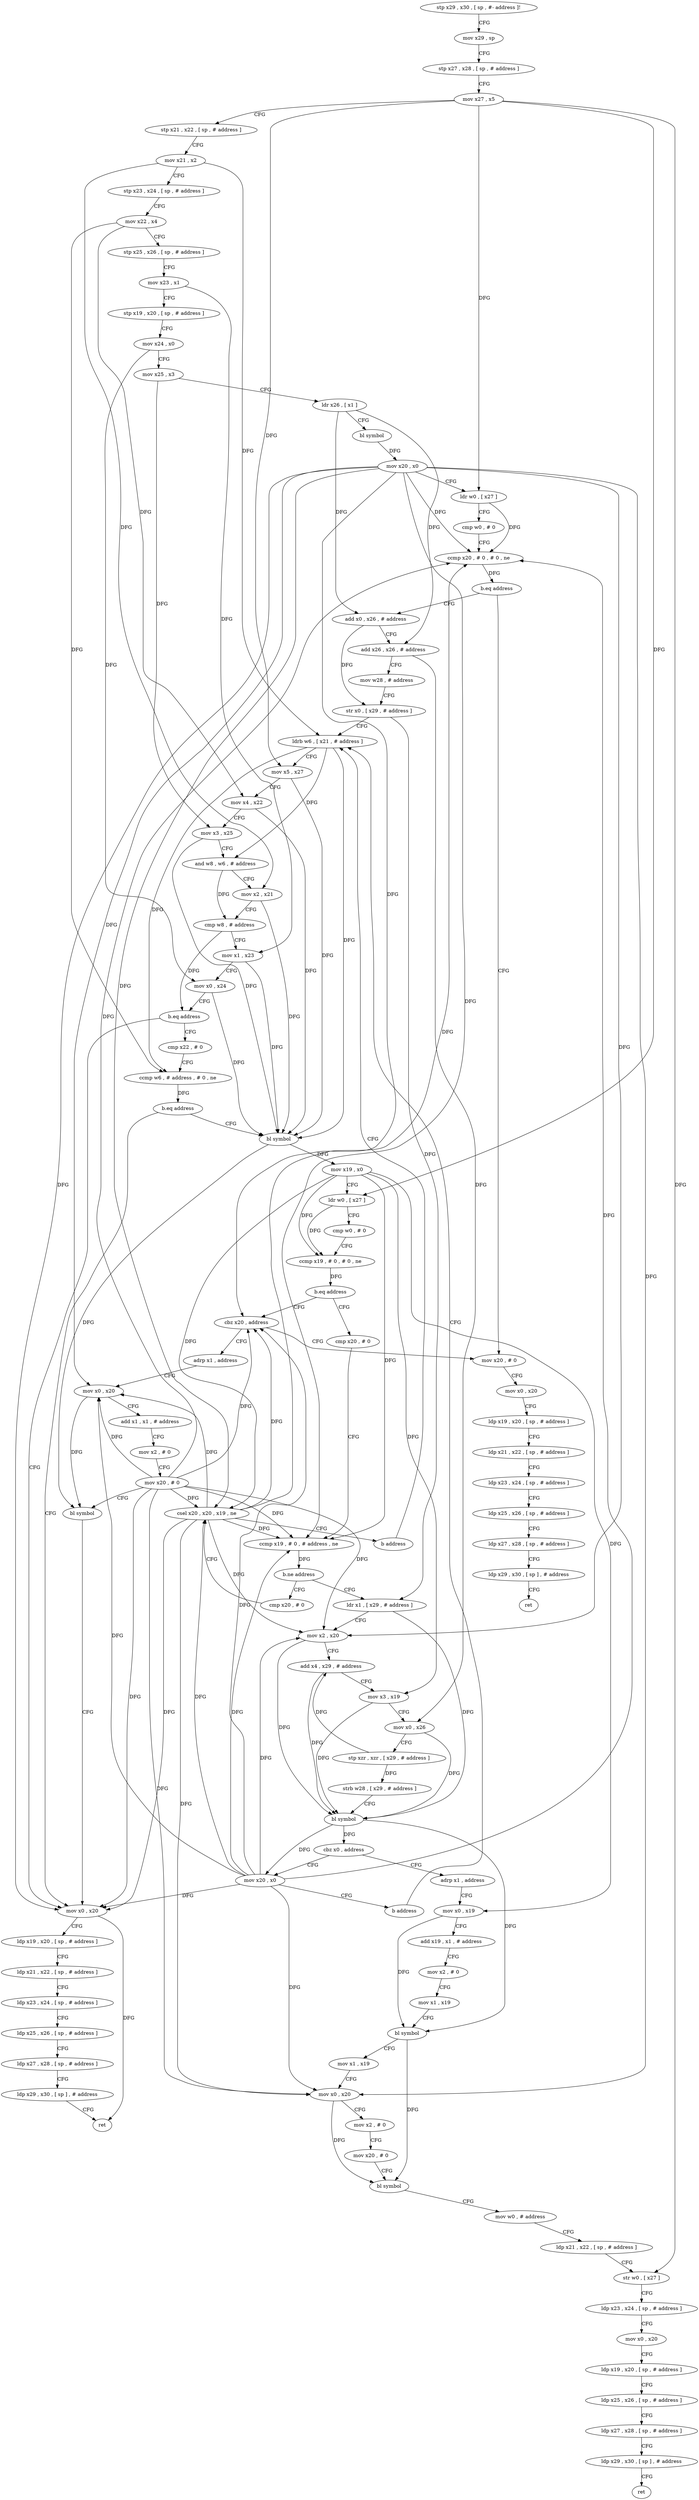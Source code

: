 digraph "func" {
"4363392" [label = "stp x29 , x30 , [ sp , #- address ]!" ]
"4363396" [label = "mov x29 , sp" ]
"4363400" [label = "stp x27 , x28 , [ sp , # address ]" ]
"4363404" [label = "mov x27 , x5" ]
"4363408" [label = "stp x21 , x22 , [ sp , # address ]" ]
"4363412" [label = "mov x21 , x2" ]
"4363416" [label = "stp x23 , x24 , [ sp , # address ]" ]
"4363420" [label = "mov x22 , x4" ]
"4363424" [label = "stp x25 , x26 , [ sp , # address ]" ]
"4363428" [label = "mov x23 , x1" ]
"4363432" [label = "stp x19 , x20 , [ sp , # address ]" ]
"4363436" [label = "mov x24 , x0" ]
"4363440" [label = "mov x25 , x3" ]
"4363444" [label = "ldr x26 , [ x1 ]" ]
"4363448" [label = "bl symbol" ]
"4363452" [label = "mov x20 , x0" ]
"4363456" [label = "ldr w0 , [ x27 ]" ]
"4363460" [label = "cmp w0 , # 0" ]
"4363464" [label = "ccmp x20 , # 0 , # 0 , ne" ]
"4363468" [label = "b.eq address" ]
"4363700" [label = "mov x20 , # 0" ]
"4363472" [label = "add x0 , x26 , # address" ]
"4363704" [label = "mov x0 , x20" ]
"4363708" [label = "ldp x19 , x20 , [ sp , # address ]" ]
"4363712" [label = "ldp x21 , x22 , [ sp , # address ]" ]
"4363716" [label = "ldp x23 , x24 , [ sp , # address ]" ]
"4363720" [label = "ldp x25 , x26 , [ sp , # address ]" ]
"4363724" [label = "ldp x27 , x28 , [ sp , # address ]" ]
"4363728" [label = "ldp x29 , x30 , [ sp ] , # address" ]
"4363732" [label = "ret" ]
"4363476" [label = "add x26 , x26 , # address" ]
"4363480" [label = "mov w28 , # address" ]
"4363484" [label = "str x0 , [ x29 , # address ]" ]
"4363488" [label = "ldrb w6 , [ x21 , # address ]" ]
"4363668" [label = "mov x0 , x20" ]
"4363672" [label = "ldp x19 , x20 , [ sp , # address ]" ]
"4363676" [label = "ldp x21 , x22 , [ sp , # address ]" ]
"4363680" [label = "ldp x23 , x24 , [ sp , # address ]" ]
"4363684" [label = "ldp x25 , x26 , [ sp , # address ]" ]
"4363688" [label = "ldp x27 , x28 , [ sp , # address ]" ]
"4363692" [label = "ldp x29 , x30 , [ sp ] , # address" ]
"4363696" [label = "ret" ]
"4363528" [label = "cmp x22 , # 0" ]
"4363532" [label = "ccmp w6 , # address , # 0 , ne" ]
"4363536" [label = "b.eq address" ]
"4363540" [label = "bl symbol" ]
"4363544" [label = "mov x19 , x0" ]
"4363548" [label = "ldr w0 , [ x27 ]" ]
"4363552" [label = "cmp w0 , # 0" ]
"4363556" [label = "ccmp x19 , # 0 , # 0 , ne" ]
"4363560" [label = "b.eq address" ]
"4363640" [label = "cbz x20 , address" ]
"4363564" [label = "cmp x20 , # 0" ]
"4363644" [label = "adrp x1 , address" ]
"4363568" [label = "ccmp x19 , # 0 , # address , ne" ]
"4363572" [label = "b.ne address" ]
"4363592" [label = "ldr x1 , [ x29 , # address ]" ]
"4363576" [label = "cmp x20 , # 0" ]
"4363648" [label = "mov x0 , x20" ]
"4363652" [label = "add x1 , x1 , # address" ]
"4363656" [label = "mov x2 , # 0" ]
"4363660" [label = "mov x20 , # 0" ]
"4363664" [label = "bl symbol" ]
"4363596" [label = "mov x2 , x20" ]
"4363600" [label = "add x4 , x29 , # address" ]
"4363604" [label = "mov x3 , x19" ]
"4363608" [label = "mov x0 , x26" ]
"4363612" [label = "stp xzr , xzr , [ x29 , # address ]" ]
"4363616" [label = "strb w28 , [ x29 , # address ]" ]
"4363620" [label = "bl symbol" ]
"4363624" [label = "cbz x0 , address" ]
"4363736" [label = "adrp x1 , address" ]
"4363628" [label = "mov x20 , x0" ]
"4363580" [label = "csel x20 , x20 , x19 , ne" ]
"4363584" [label = "b address" ]
"4363740" [label = "mov x0 , x19" ]
"4363744" [label = "add x19 , x1 , # address" ]
"4363748" [label = "mov x2 , # 0" ]
"4363752" [label = "mov x1 , x19" ]
"4363756" [label = "bl symbol" ]
"4363760" [label = "mov x1 , x19" ]
"4363764" [label = "mov x0 , x20" ]
"4363768" [label = "mov x2 , # 0" ]
"4363772" [label = "mov x20 , # 0" ]
"4363776" [label = "bl symbol" ]
"4363780" [label = "mov w0 , # address" ]
"4363784" [label = "ldp x21 , x22 , [ sp , # address ]" ]
"4363788" [label = "str w0 , [ x27 ]" ]
"4363792" [label = "ldp x23 , x24 , [ sp , # address ]" ]
"4363796" [label = "mov x0 , x20" ]
"4363800" [label = "ldp x19 , x20 , [ sp , # address ]" ]
"4363804" [label = "ldp x25 , x26 , [ sp , # address ]" ]
"4363808" [label = "ldp x27 , x28 , [ sp , # address ]" ]
"4363812" [label = "ldp x29 , x30 , [ sp ] , # address" ]
"4363816" [label = "ret" ]
"4363632" [label = "b address" ]
"4363492" [label = "mov x5 , x27" ]
"4363496" [label = "mov x4 , x22" ]
"4363500" [label = "mov x3 , x25" ]
"4363504" [label = "and w8 , w6 , # address" ]
"4363508" [label = "mov x2 , x21" ]
"4363512" [label = "cmp w8 , # address" ]
"4363516" [label = "mov x1 , x23" ]
"4363520" [label = "mov x0 , x24" ]
"4363524" [label = "b.eq address" ]
"4363392" -> "4363396" [ label = "CFG" ]
"4363396" -> "4363400" [ label = "CFG" ]
"4363400" -> "4363404" [ label = "CFG" ]
"4363404" -> "4363408" [ label = "CFG" ]
"4363404" -> "4363456" [ label = "DFG" ]
"4363404" -> "4363492" [ label = "DFG" ]
"4363404" -> "4363548" [ label = "DFG" ]
"4363404" -> "4363788" [ label = "DFG" ]
"4363408" -> "4363412" [ label = "CFG" ]
"4363412" -> "4363416" [ label = "CFG" ]
"4363412" -> "4363488" [ label = "DFG" ]
"4363412" -> "4363508" [ label = "DFG" ]
"4363416" -> "4363420" [ label = "CFG" ]
"4363420" -> "4363424" [ label = "CFG" ]
"4363420" -> "4363496" [ label = "DFG" ]
"4363420" -> "4363532" [ label = "DFG" ]
"4363424" -> "4363428" [ label = "CFG" ]
"4363428" -> "4363432" [ label = "CFG" ]
"4363428" -> "4363516" [ label = "DFG" ]
"4363432" -> "4363436" [ label = "CFG" ]
"4363436" -> "4363440" [ label = "CFG" ]
"4363436" -> "4363520" [ label = "DFG" ]
"4363440" -> "4363444" [ label = "CFG" ]
"4363440" -> "4363500" [ label = "DFG" ]
"4363444" -> "4363448" [ label = "CFG" ]
"4363444" -> "4363472" [ label = "DFG" ]
"4363444" -> "4363476" [ label = "DFG" ]
"4363448" -> "4363452" [ label = "DFG" ]
"4363452" -> "4363456" [ label = "CFG" ]
"4363452" -> "4363464" [ label = "DFG" ]
"4363452" -> "4363668" [ label = "DFG" ]
"4363452" -> "4363640" [ label = "DFG" ]
"4363452" -> "4363568" [ label = "DFG" ]
"4363452" -> "4363648" [ label = "DFG" ]
"4363452" -> "4363596" [ label = "DFG" ]
"4363452" -> "4363580" [ label = "DFG" ]
"4363452" -> "4363764" [ label = "DFG" ]
"4363456" -> "4363460" [ label = "CFG" ]
"4363456" -> "4363464" [ label = "DFG" ]
"4363460" -> "4363464" [ label = "CFG" ]
"4363464" -> "4363468" [ label = "DFG" ]
"4363468" -> "4363700" [ label = "CFG" ]
"4363468" -> "4363472" [ label = "CFG" ]
"4363700" -> "4363704" [ label = "CFG" ]
"4363472" -> "4363476" [ label = "CFG" ]
"4363472" -> "4363484" [ label = "DFG" ]
"4363704" -> "4363708" [ label = "CFG" ]
"4363708" -> "4363712" [ label = "CFG" ]
"4363712" -> "4363716" [ label = "CFG" ]
"4363716" -> "4363720" [ label = "CFG" ]
"4363720" -> "4363724" [ label = "CFG" ]
"4363724" -> "4363728" [ label = "CFG" ]
"4363728" -> "4363732" [ label = "CFG" ]
"4363476" -> "4363480" [ label = "CFG" ]
"4363476" -> "4363608" [ label = "DFG" ]
"4363480" -> "4363484" [ label = "CFG" ]
"4363484" -> "4363488" [ label = "CFG" ]
"4363484" -> "4363592" [ label = "DFG" ]
"4363488" -> "4363492" [ label = "CFG" ]
"4363488" -> "4363504" [ label = "DFG" ]
"4363488" -> "4363532" [ label = "DFG" ]
"4363488" -> "4363540" [ label = "DFG" ]
"4363668" -> "4363672" [ label = "CFG" ]
"4363668" -> "4363696" [ label = "DFG" ]
"4363672" -> "4363676" [ label = "CFG" ]
"4363676" -> "4363680" [ label = "CFG" ]
"4363680" -> "4363684" [ label = "CFG" ]
"4363684" -> "4363688" [ label = "CFG" ]
"4363688" -> "4363692" [ label = "CFG" ]
"4363692" -> "4363696" [ label = "CFG" ]
"4363528" -> "4363532" [ label = "CFG" ]
"4363532" -> "4363536" [ label = "DFG" ]
"4363536" -> "4363668" [ label = "CFG" ]
"4363536" -> "4363540" [ label = "CFG" ]
"4363540" -> "4363544" [ label = "DFG" ]
"4363540" -> "4363664" [ label = "DFG" ]
"4363544" -> "4363548" [ label = "CFG" ]
"4363544" -> "4363556" [ label = "DFG" ]
"4363544" -> "4363568" [ label = "DFG" ]
"4363544" -> "4363604" [ label = "DFG" ]
"4363544" -> "4363740" [ label = "DFG" ]
"4363544" -> "4363580" [ label = "DFG" ]
"4363548" -> "4363552" [ label = "CFG" ]
"4363548" -> "4363556" [ label = "DFG" ]
"4363552" -> "4363556" [ label = "CFG" ]
"4363556" -> "4363560" [ label = "DFG" ]
"4363560" -> "4363640" [ label = "CFG" ]
"4363560" -> "4363564" [ label = "CFG" ]
"4363640" -> "4363700" [ label = "CFG" ]
"4363640" -> "4363644" [ label = "CFG" ]
"4363564" -> "4363568" [ label = "CFG" ]
"4363644" -> "4363648" [ label = "CFG" ]
"4363568" -> "4363572" [ label = "DFG" ]
"4363572" -> "4363592" [ label = "CFG" ]
"4363572" -> "4363576" [ label = "CFG" ]
"4363592" -> "4363596" [ label = "CFG" ]
"4363592" -> "4363620" [ label = "DFG" ]
"4363576" -> "4363580" [ label = "CFG" ]
"4363648" -> "4363652" [ label = "CFG" ]
"4363648" -> "4363664" [ label = "DFG" ]
"4363652" -> "4363656" [ label = "CFG" ]
"4363656" -> "4363660" [ label = "CFG" ]
"4363660" -> "4363664" [ label = "CFG" ]
"4363660" -> "4363464" [ label = "DFG" ]
"4363660" -> "4363668" [ label = "DFG" ]
"4363660" -> "4363640" [ label = "DFG" ]
"4363660" -> "4363568" [ label = "DFG" ]
"4363660" -> "4363648" [ label = "DFG" ]
"4363660" -> "4363596" [ label = "DFG" ]
"4363660" -> "4363580" [ label = "DFG" ]
"4363660" -> "4363764" [ label = "DFG" ]
"4363664" -> "4363668" [ label = "CFG" ]
"4363596" -> "4363600" [ label = "CFG" ]
"4363596" -> "4363620" [ label = "DFG" ]
"4363600" -> "4363604" [ label = "CFG" ]
"4363600" -> "4363620" [ label = "DFG" ]
"4363604" -> "4363608" [ label = "CFG" ]
"4363604" -> "4363620" [ label = "DFG" ]
"4363608" -> "4363612" [ label = "CFG" ]
"4363608" -> "4363620" [ label = "DFG" ]
"4363612" -> "4363616" [ label = "DFG" ]
"4363612" -> "4363600" [ label = "DFG" ]
"4363616" -> "4363620" [ label = "CFG" ]
"4363620" -> "4363624" [ label = "DFG" ]
"4363620" -> "4363628" [ label = "DFG" ]
"4363620" -> "4363756" [ label = "DFG" ]
"4363624" -> "4363736" [ label = "CFG" ]
"4363624" -> "4363628" [ label = "CFG" ]
"4363736" -> "4363740" [ label = "CFG" ]
"4363628" -> "4363632" [ label = "CFG" ]
"4363628" -> "4363464" [ label = "DFG" ]
"4363628" -> "4363668" [ label = "DFG" ]
"4363628" -> "4363640" [ label = "DFG" ]
"4363628" -> "4363568" [ label = "DFG" ]
"4363628" -> "4363648" [ label = "DFG" ]
"4363628" -> "4363596" [ label = "DFG" ]
"4363628" -> "4363580" [ label = "DFG" ]
"4363628" -> "4363764" [ label = "DFG" ]
"4363580" -> "4363584" [ label = "CFG" ]
"4363580" -> "4363464" [ label = "DFG" ]
"4363580" -> "4363668" [ label = "DFG" ]
"4363580" -> "4363640" [ label = "DFG" ]
"4363580" -> "4363568" [ label = "DFG" ]
"4363580" -> "4363648" [ label = "DFG" ]
"4363580" -> "4363596" [ label = "DFG" ]
"4363580" -> "4363764" [ label = "DFG" ]
"4363584" -> "4363488" [ label = "CFG" ]
"4363740" -> "4363744" [ label = "CFG" ]
"4363740" -> "4363756" [ label = "DFG" ]
"4363744" -> "4363748" [ label = "CFG" ]
"4363748" -> "4363752" [ label = "CFG" ]
"4363752" -> "4363756" [ label = "CFG" ]
"4363756" -> "4363760" [ label = "CFG" ]
"4363756" -> "4363776" [ label = "DFG" ]
"4363760" -> "4363764" [ label = "CFG" ]
"4363764" -> "4363768" [ label = "CFG" ]
"4363764" -> "4363776" [ label = "DFG" ]
"4363768" -> "4363772" [ label = "CFG" ]
"4363772" -> "4363776" [ label = "CFG" ]
"4363776" -> "4363780" [ label = "CFG" ]
"4363780" -> "4363784" [ label = "CFG" ]
"4363784" -> "4363788" [ label = "CFG" ]
"4363788" -> "4363792" [ label = "CFG" ]
"4363792" -> "4363796" [ label = "CFG" ]
"4363796" -> "4363800" [ label = "CFG" ]
"4363800" -> "4363804" [ label = "CFG" ]
"4363804" -> "4363808" [ label = "CFG" ]
"4363808" -> "4363812" [ label = "CFG" ]
"4363812" -> "4363816" [ label = "CFG" ]
"4363632" -> "4363488" [ label = "CFG" ]
"4363492" -> "4363496" [ label = "CFG" ]
"4363492" -> "4363540" [ label = "DFG" ]
"4363496" -> "4363500" [ label = "CFG" ]
"4363496" -> "4363540" [ label = "DFG" ]
"4363500" -> "4363504" [ label = "CFG" ]
"4363500" -> "4363540" [ label = "DFG" ]
"4363504" -> "4363508" [ label = "CFG" ]
"4363504" -> "4363512" [ label = "DFG" ]
"4363508" -> "4363512" [ label = "CFG" ]
"4363508" -> "4363540" [ label = "DFG" ]
"4363512" -> "4363516" [ label = "CFG" ]
"4363512" -> "4363524" [ label = "DFG" ]
"4363516" -> "4363520" [ label = "CFG" ]
"4363516" -> "4363540" [ label = "DFG" ]
"4363520" -> "4363524" [ label = "CFG" ]
"4363520" -> "4363540" [ label = "DFG" ]
"4363524" -> "4363668" [ label = "CFG" ]
"4363524" -> "4363528" [ label = "CFG" ]
}
